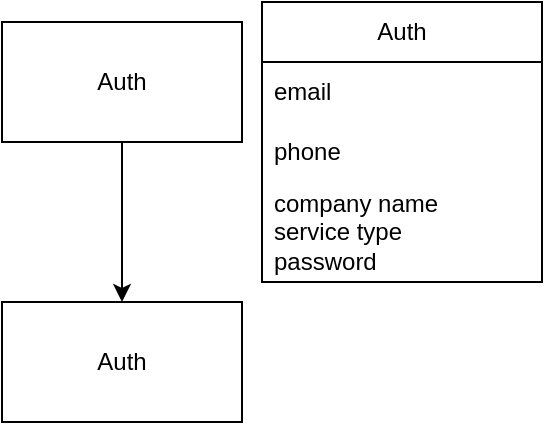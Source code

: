 <mxfile version="21.2.1" type="github">
  <diagram name="Страница 1" id="CIMybHof-41ri7mWCfId">
    <mxGraphModel dx="1434" dy="708" grid="1" gridSize="10" guides="1" tooltips="1" connect="1" arrows="1" fold="1" page="1" pageScale="1" pageWidth="827" pageHeight="1169" math="0" shadow="0">
      <root>
        <mxCell id="0" />
        <mxCell id="1" parent="0" />
        <mxCell id="L3Igg3GgsAZmXZiS3Ham-4" value="" style="edgeStyle=orthogonalEdgeStyle;rounded=0;orthogonalLoop=1;jettySize=auto;html=1;" edge="1" parent="1" source="L3Igg3GgsAZmXZiS3Ham-2" target="L3Igg3GgsAZmXZiS3Ham-3">
          <mxGeometry relative="1" as="geometry" />
        </mxCell>
        <mxCell id="L3Igg3GgsAZmXZiS3Ham-2" value="Auth" style="rounded=0;whiteSpace=wrap;html=1;" vertex="1" parent="1">
          <mxGeometry x="300" y="20" width="120" height="60" as="geometry" />
        </mxCell>
        <mxCell id="L3Igg3GgsAZmXZiS3Ham-3" value="Auth" style="rounded=0;whiteSpace=wrap;html=1;" vertex="1" parent="1">
          <mxGeometry x="300" y="160" width="120" height="60" as="geometry" />
        </mxCell>
        <mxCell id="L3Igg3GgsAZmXZiS3Ham-5" value="Auth" style="swimlane;fontStyle=0;childLayout=stackLayout;horizontal=1;startSize=30;horizontalStack=0;resizeParent=1;resizeParentMax=0;resizeLast=0;collapsible=1;marginBottom=0;whiteSpace=wrap;html=1;" vertex="1" parent="1">
          <mxGeometry x="430" y="10" width="140" height="140" as="geometry" />
        </mxCell>
        <mxCell id="L3Igg3GgsAZmXZiS3Ham-6" value="email" style="text;strokeColor=none;fillColor=none;align=left;verticalAlign=middle;spacingLeft=4;spacingRight=4;overflow=hidden;points=[[0,0.5],[1,0.5]];portConstraint=eastwest;rotatable=0;whiteSpace=wrap;html=1;" vertex="1" parent="L3Igg3GgsAZmXZiS3Ham-5">
          <mxGeometry y="30" width="140" height="30" as="geometry" />
        </mxCell>
        <mxCell id="L3Igg3GgsAZmXZiS3Ham-7" value="phone" style="text;strokeColor=none;fillColor=none;align=left;verticalAlign=middle;spacingLeft=4;spacingRight=4;overflow=hidden;points=[[0,0.5],[1,0.5]];portConstraint=eastwest;rotatable=0;whiteSpace=wrap;html=1;" vertex="1" parent="L3Igg3GgsAZmXZiS3Ham-5">
          <mxGeometry y="60" width="140" height="30" as="geometry" />
        </mxCell>
        <mxCell id="L3Igg3GgsAZmXZiS3Ham-8" value="company name&lt;br&gt;service type&lt;br&gt;password" style="text;strokeColor=none;fillColor=none;align=left;verticalAlign=middle;spacingLeft=4;spacingRight=4;overflow=hidden;points=[[0,0.5],[1,0.5]];portConstraint=eastwest;rotatable=0;whiteSpace=wrap;html=1;" vertex="1" parent="L3Igg3GgsAZmXZiS3Ham-5">
          <mxGeometry y="90" width="140" height="50" as="geometry" />
        </mxCell>
      </root>
    </mxGraphModel>
  </diagram>
</mxfile>
